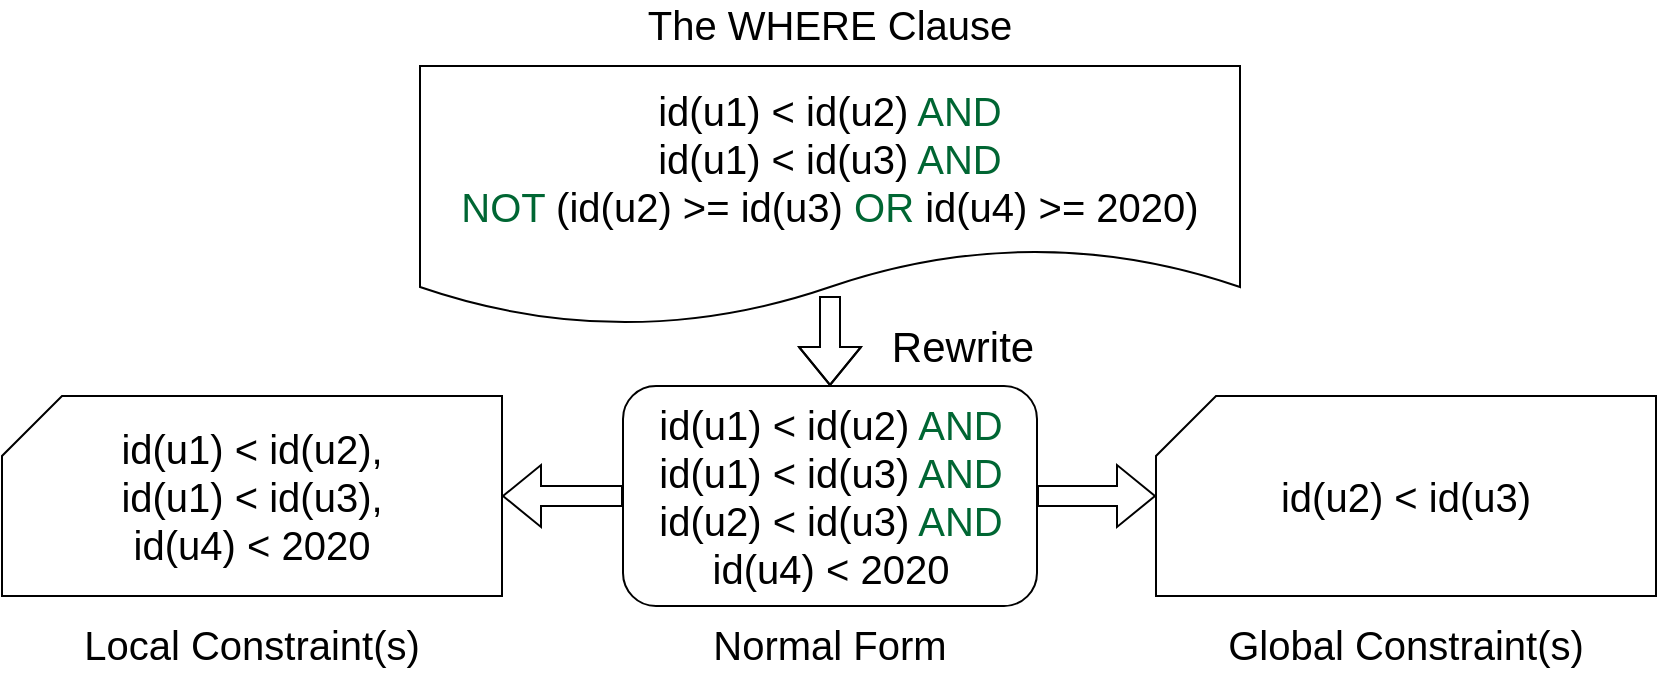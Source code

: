 <mxfile version="13.5.7" type="device"><diagram id="jIlpyn5bYAeZ-FT5LLw2" name="Page-1"><mxGraphModel dx="1102" dy="807" grid="1" gridSize="10" guides="1" tooltips="1" connect="1" arrows="1" fold="1" page="1" pageScale="1" pageWidth="827" pageHeight="1169" math="0" shadow="0"><root><mxCell id="0"/><mxCell id="1" parent="0"/><mxCell id="-JKGRpFSXHN7SXvAvfP7-14" value="" style="edgeStyle=orthogonalEdgeStyle;rounded=0;orthogonalLoop=1;jettySize=auto;html=1;shape=flexArrow;" parent="1" source="-JKGRpFSXHN7SXvAvfP7-3" target="-JKGRpFSXHN7SXvAvfP7-9" edge="1"><mxGeometry relative="1" as="geometry"/></mxCell><mxCell id="-JKGRpFSXHN7SXvAvfP7-15" value="" style="edgeStyle=orthogonalEdgeStyle;rounded=0;orthogonalLoop=1;jettySize=auto;html=1;shape=flexArrow;" parent="1" source="-JKGRpFSXHN7SXvAvfP7-3" target="-JKGRpFSXHN7SXvAvfP7-11" edge="1"><mxGeometry relative="1" as="geometry"/></mxCell><mxCell id="-JKGRpFSXHN7SXvAvfP7-3" value="&lt;font style=&quot;font-size: 20px&quot;&gt;id(u1) &amp;lt; id(u2) &lt;font color=&quot;#006633&quot;&gt;AND&lt;/font&gt;&lt;br&gt;id(u1) &amp;lt; id(u3) &lt;font color=&quot;#006633&quot;&gt;AND&lt;/font&gt;&lt;br&gt;id(u2) &amp;lt; id(u3) &lt;font color=&quot;#006633&quot;&gt;AND&lt;/font&gt;&lt;br&gt;id(u4) &amp;lt; 2020&lt;br&gt;&lt;/font&gt;" style="rounded=1;whiteSpace=wrap;html=1;" parent="1" vertex="1"><mxGeometry x="310.5" y="340" width="207" height="110" as="geometry"/></mxCell><mxCell id="-JKGRpFSXHN7SXvAvfP7-17" value="&lt;font style=&quot;font-size: 21px&quot;&gt;Rewrite&lt;/font&gt;" style="edgeStyle=orthogonalEdgeStyle;rounded=0;orthogonalLoop=1;jettySize=auto;html=1;shape=flexArrow;endSize=6;startSize=6;sourcePerimeterSpacing=-15;" parent="1" source="-JKGRpFSXHN7SXvAvfP7-6" target="-JKGRpFSXHN7SXvAvfP7-3" edge="1"><mxGeometry x="0.385" y="66" relative="1" as="geometry"><mxPoint as="offset"/></mxGeometry></mxCell><mxCell id="-JKGRpFSXHN7SXvAvfP7-6" value="&lt;span style=&quot;font-size: 20px&quot;&gt;id(u1) &amp;lt; id(u2) &lt;font color=&quot;#006633&quot;&gt;AND&lt;/font&gt;&lt;/span&gt;&lt;br style=&quot;font-size: 20px&quot;&gt;&lt;span style=&quot;font-size: 20px&quot;&gt;id(u1) &amp;lt; id(u3) &lt;font color=&quot;#006633&quot;&gt;AND&lt;/font&gt;&lt;/span&gt;&lt;br style=&quot;font-size: 20px&quot;&gt;&lt;span style=&quot;font-size: 20px&quot;&gt;&lt;font color=&quot;#006633&quot;&gt;NOT&lt;/font&gt; (id(u2) &amp;gt;= id(u3) &lt;font color=&quot;#006633&quot;&gt;OR&lt;/font&gt; id(u4) &amp;gt;= 2020)&lt;/span&gt;" style="shape=document;whiteSpace=wrap;html=1;boundedLbl=1;" parent="1" vertex="1"><mxGeometry x="209" y="180" width="410" height="130" as="geometry"/></mxCell><mxCell id="-JKGRpFSXHN7SXvAvfP7-9" value="&lt;span style=&quot;font-size: 20px&quot;&gt;id(u1) &amp;lt; id(u2),&lt;/span&gt;&lt;br style=&quot;font-size: 20px&quot;&gt;&lt;span style=&quot;font-size: 20px&quot;&gt;id(u1) &amp;lt; id(u3),&lt;/span&gt;&lt;br style=&quot;font-size: 20px&quot;&gt;&lt;span style=&quot;font-size: 20px&quot;&gt;id(u4) &amp;lt; 2020&lt;/span&gt;" style="shape=card;whiteSpace=wrap;html=1;" parent="1" vertex="1"><mxGeometry y="345" width="250" height="100" as="geometry"/></mxCell><mxCell id="-JKGRpFSXHN7SXvAvfP7-11" value="&lt;span style=&quot;font-size: 20px&quot;&gt;id(u2) &amp;lt; id(u3)&lt;/span&gt;" style="shape=card;whiteSpace=wrap;html=1;" parent="1" vertex="1"><mxGeometry x="577" y="345" width="250" height="100" as="geometry"/></mxCell><mxCell id="-JKGRpFSXHN7SXvAvfP7-35" value="&lt;font style=&quot;font-size: 20px&quot;&gt;Local Constraint(s)&lt;/font&gt;" style="text;html=1;strokeColor=none;fillColor=none;align=center;verticalAlign=middle;whiteSpace=wrap;rounded=0;fontSize=18;" parent="1" vertex="1"><mxGeometry x="35" y="460" width="180" height="20" as="geometry"/></mxCell><mxCell id="-JKGRpFSXHN7SXvAvfP7-36" value="&lt;font style=&quot;font-size: 20px&quot;&gt;Global Constraint(s)&lt;/font&gt;" style="text;html=1;strokeColor=none;fillColor=none;align=center;verticalAlign=middle;whiteSpace=wrap;rounded=0;fontSize=18;" parent="1" vertex="1"><mxGeometry x="611" y="460" width="182" height="20" as="geometry"/></mxCell><mxCell id="3fYxllc7_BN2STo4zSX0-1" value="&lt;font style=&quot;font-size: 20px&quot;&gt;The WHERE Clause&lt;/font&gt;" style="text;html=1;strokeColor=none;fillColor=none;align=center;verticalAlign=middle;whiteSpace=wrap;rounded=0;fontSize=18;" parent="1" vertex="1"><mxGeometry x="314" y="150" width="200" height="20" as="geometry"/></mxCell><mxCell id="vMPoV1PHxBISRy4w5jjz-1" value="&lt;font style=&quot;font-size: 20px&quot;&gt;Normal Form&lt;/font&gt;" style="text;html=1;strokeColor=none;fillColor=none;align=center;verticalAlign=middle;whiteSpace=wrap;rounded=0;fontSize=18;" vertex="1" parent="1"><mxGeometry x="313.5" y="460" width="200" height="20" as="geometry"/></mxCell></root></mxGraphModel></diagram></mxfile>
